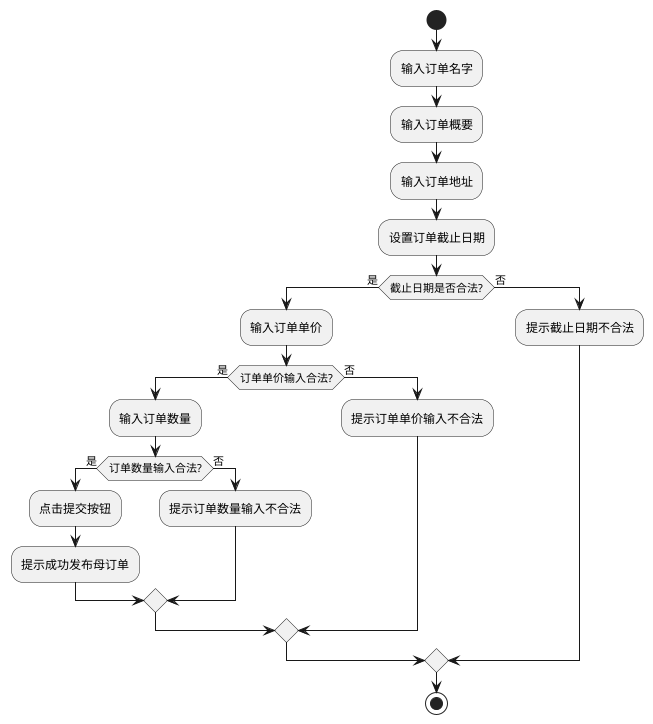 @startuml

start
:输入订单名字;
:输入订单概要;
:输入订单地址;
:设置订单截止日期;
if (截止日期是否合法?) then (是)
    :输入订单单价;
    if (订单单价输入合法?) then (是)
        :输入订单数量;
        if (订单数量输入合法?) then (是)
            :点击提交按钮;
            :提示成功发布母订单;
        else (否)
            :提示订单数量输入不合法;
        endif
    else (否)
        :提示订单单价输入不合法;
    endif
else (否)
    :提示截止日期不合法;
endif
stop
@enduml